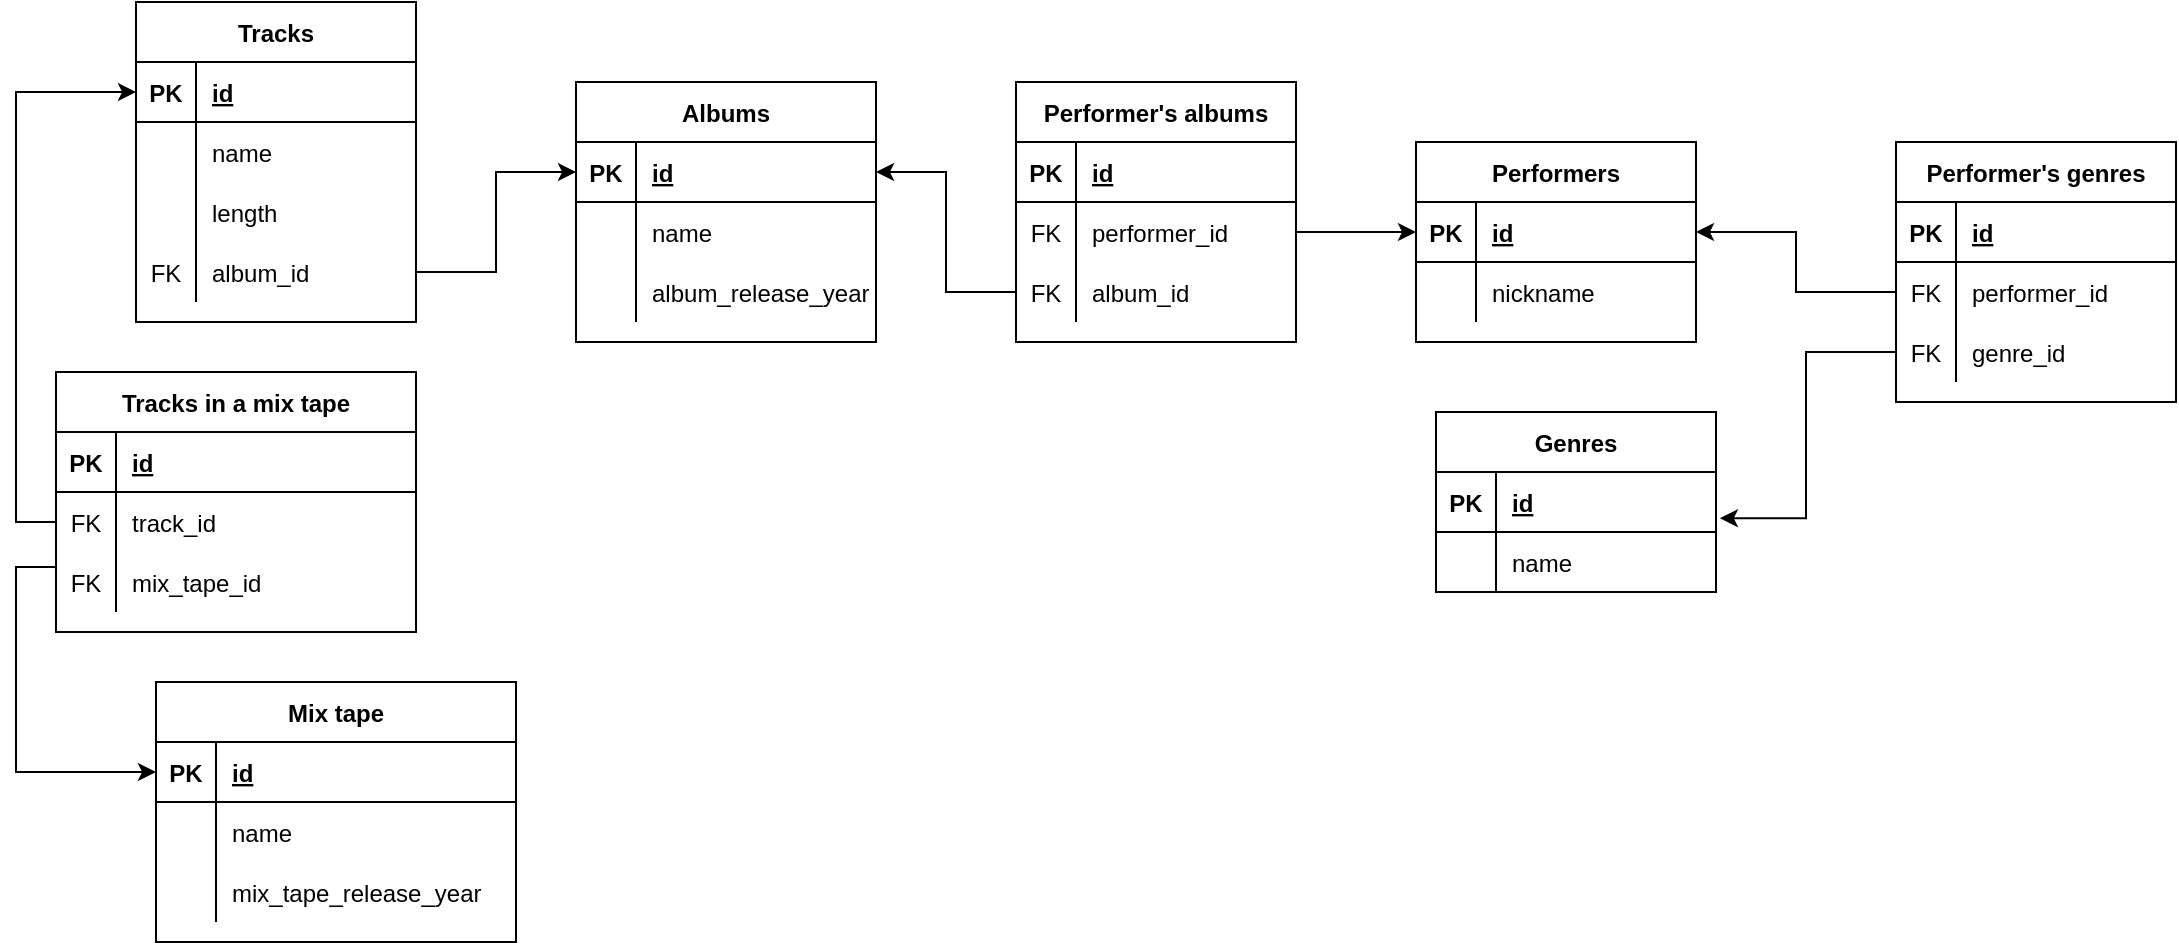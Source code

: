 <mxfile version="20.1.1" type="device"><diagram id="xyAROBYFYp7R5GpqZVdr" name="Page-1"><mxGraphModel dx="1221" dy="566" grid="1" gridSize="10" guides="1" tooltips="1" connect="1" arrows="1" fold="1" page="1" pageScale="1" pageWidth="827" pageHeight="1169" math="0" shadow="0"><root><mxCell id="0"/><mxCell id="1" parent="0"/><mxCell id="HgymeyclJvpJ8dhlGQ1u-1" value="Genres" style="shape=table;startSize=30;container=1;collapsible=1;childLayout=tableLayout;fixedRows=1;rowLines=0;fontStyle=1;align=center;resizeLast=1;" parent="1" vertex="1"><mxGeometry x="730" y="475" width="140" height="90" as="geometry"/></mxCell><mxCell id="HgymeyclJvpJ8dhlGQ1u-2" value="" style="shape=tableRow;horizontal=0;startSize=0;swimlaneHead=0;swimlaneBody=0;fillColor=none;collapsible=0;dropTarget=0;points=[[0,0.5],[1,0.5]];portConstraint=eastwest;top=0;left=0;right=0;bottom=1;" parent="HgymeyclJvpJ8dhlGQ1u-1" vertex="1"><mxGeometry y="30" width="140" height="30" as="geometry"/></mxCell><mxCell id="HgymeyclJvpJ8dhlGQ1u-3" value="PK" style="shape=partialRectangle;connectable=0;fillColor=none;top=0;left=0;bottom=0;right=0;fontStyle=1;overflow=hidden;" parent="HgymeyclJvpJ8dhlGQ1u-2" vertex="1"><mxGeometry width="30" height="30" as="geometry"><mxRectangle width="30" height="30" as="alternateBounds"/></mxGeometry></mxCell><mxCell id="HgymeyclJvpJ8dhlGQ1u-4" value="id" style="shape=partialRectangle;connectable=0;fillColor=none;top=0;left=0;bottom=0;right=0;align=left;spacingLeft=6;fontStyle=5;overflow=hidden;" parent="HgymeyclJvpJ8dhlGQ1u-2" vertex="1"><mxGeometry x="30" width="110" height="30" as="geometry"><mxRectangle width="110" height="30" as="alternateBounds"/></mxGeometry></mxCell><mxCell id="HgymeyclJvpJ8dhlGQ1u-5" value="" style="shape=tableRow;horizontal=0;startSize=0;swimlaneHead=0;swimlaneBody=0;fillColor=none;collapsible=0;dropTarget=0;points=[[0,0.5],[1,0.5]];portConstraint=eastwest;top=0;left=0;right=0;bottom=0;" parent="HgymeyclJvpJ8dhlGQ1u-1" vertex="1"><mxGeometry y="60" width="140" height="30" as="geometry"/></mxCell><mxCell id="HgymeyclJvpJ8dhlGQ1u-6" value="" style="shape=partialRectangle;connectable=0;fillColor=none;top=0;left=0;bottom=0;right=0;editable=1;overflow=hidden;" parent="HgymeyclJvpJ8dhlGQ1u-5" vertex="1"><mxGeometry width="30" height="30" as="geometry"><mxRectangle width="30" height="30" as="alternateBounds"/></mxGeometry></mxCell><mxCell id="HgymeyclJvpJ8dhlGQ1u-7" value="name" style="shape=partialRectangle;connectable=0;fillColor=none;top=0;left=0;bottom=0;right=0;align=left;spacingLeft=6;overflow=hidden;" parent="HgymeyclJvpJ8dhlGQ1u-5" vertex="1"><mxGeometry x="30" width="110" height="30" as="geometry"><mxRectangle width="110" height="30" as="alternateBounds"/></mxGeometry></mxCell><mxCell id="zpjADB9ZAXVHmQKha8J_-81" style="edgeStyle=orthogonalEdgeStyle;rounded=0;orthogonalLoop=1;jettySize=auto;html=1;entryX=1;entryY=0.5;entryDx=0;entryDy=0;fontFamily=Helvetica;fontSize=12;fontColor=default;" parent="HgymeyclJvpJ8dhlGQ1u-1" target="HgymeyclJvpJ8dhlGQ1u-2" edge="1"><mxGeometry relative="1" as="geometry"><mxPoint x="140" y="45" as="sourcePoint"/></mxGeometry></mxCell><mxCell id="HgymeyclJvpJ8dhlGQ1u-14" value="Performers" style="shape=table;startSize=30;container=1;collapsible=1;childLayout=tableLayout;fixedRows=1;rowLines=0;fontStyle=1;align=center;resizeLast=1;" parent="1" vertex="1"><mxGeometry x="720" y="340" width="140" height="100" as="geometry"/></mxCell><mxCell id="HgymeyclJvpJ8dhlGQ1u-15" value="" style="shape=tableRow;horizontal=0;startSize=0;swimlaneHead=0;swimlaneBody=0;fillColor=none;collapsible=0;dropTarget=0;points=[[0,0.5],[1,0.5]];portConstraint=eastwest;top=0;left=0;right=0;bottom=1;" parent="HgymeyclJvpJ8dhlGQ1u-14" vertex="1"><mxGeometry y="30" width="140" height="30" as="geometry"/></mxCell><mxCell id="HgymeyclJvpJ8dhlGQ1u-16" value="PK" style="shape=partialRectangle;connectable=0;fillColor=none;top=0;left=0;bottom=0;right=0;fontStyle=1;overflow=hidden;" parent="HgymeyclJvpJ8dhlGQ1u-15" vertex="1"><mxGeometry width="30" height="30" as="geometry"><mxRectangle width="30" height="30" as="alternateBounds"/></mxGeometry></mxCell><mxCell id="HgymeyclJvpJ8dhlGQ1u-17" value="id" style="shape=partialRectangle;connectable=0;fillColor=none;top=0;left=0;bottom=0;right=0;align=left;spacingLeft=6;fontStyle=5;overflow=hidden;" parent="HgymeyclJvpJ8dhlGQ1u-15" vertex="1"><mxGeometry x="30" width="110" height="30" as="geometry"><mxRectangle width="110" height="30" as="alternateBounds"/></mxGeometry></mxCell><mxCell id="HgymeyclJvpJ8dhlGQ1u-18" value="" style="shape=tableRow;horizontal=0;startSize=0;swimlaneHead=0;swimlaneBody=0;fillColor=none;collapsible=0;dropTarget=0;points=[[0,0.5],[1,0.5]];portConstraint=eastwest;top=0;left=0;right=0;bottom=0;" parent="HgymeyclJvpJ8dhlGQ1u-14" vertex="1"><mxGeometry y="60" width="140" height="30" as="geometry"/></mxCell><mxCell id="HgymeyclJvpJ8dhlGQ1u-19" value="" style="shape=partialRectangle;connectable=0;fillColor=none;top=0;left=0;bottom=0;right=0;editable=1;overflow=hidden;" parent="HgymeyclJvpJ8dhlGQ1u-18" vertex="1"><mxGeometry width="30" height="30" as="geometry"><mxRectangle width="30" height="30" as="alternateBounds"/></mxGeometry></mxCell><mxCell id="HgymeyclJvpJ8dhlGQ1u-20" value="nickname" style="shape=partialRectangle;connectable=0;fillColor=none;top=0;left=0;bottom=0;right=0;align=left;spacingLeft=6;overflow=hidden;" parent="HgymeyclJvpJ8dhlGQ1u-18" vertex="1"><mxGeometry x="30" width="110" height="30" as="geometry"><mxRectangle width="110" height="30" as="alternateBounds"/></mxGeometry></mxCell><mxCell id="HgymeyclJvpJ8dhlGQ1u-29" value="Albums" style="shape=table;startSize=30;container=1;collapsible=1;childLayout=tableLayout;fixedRows=1;rowLines=0;fontStyle=1;align=center;resizeLast=1;" parent="1" vertex="1"><mxGeometry x="300" y="310" width="150" height="130" as="geometry"/></mxCell><mxCell id="HgymeyclJvpJ8dhlGQ1u-30" value="" style="shape=tableRow;horizontal=0;startSize=0;swimlaneHead=0;swimlaneBody=0;fillColor=none;collapsible=0;dropTarget=0;points=[[0,0.5],[1,0.5]];portConstraint=eastwest;top=0;left=0;right=0;bottom=1;" parent="HgymeyclJvpJ8dhlGQ1u-29" vertex="1"><mxGeometry y="30" width="150" height="30" as="geometry"/></mxCell><mxCell id="HgymeyclJvpJ8dhlGQ1u-31" value="PK" style="shape=partialRectangle;connectable=0;fillColor=none;top=0;left=0;bottom=0;right=0;fontStyle=1;overflow=hidden;" parent="HgymeyclJvpJ8dhlGQ1u-30" vertex="1"><mxGeometry width="30" height="30" as="geometry"><mxRectangle width="30" height="30" as="alternateBounds"/></mxGeometry></mxCell><mxCell id="HgymeyclJvpJ8dhlGQ1u-32" value="id" style="shape=partialRectangle;connectable=0;fillColor=none;top=0;left=0;bottom=0;right=0;align=left;spacingLeft=6;fontStyle=5;overflow=hidden;" parent="HgymeyclJvpJ8dhlGQ1u-30" vertex="1"><mxGeometry x="30" width="120" height="30" as="geometry"><mxRectangle width="120" height="30" as="alternateBounds"/></mxGeometry></mxCell><mxCell id="HgymeyclJvpJ8dhlGQ1u-33" value="" style="shape=tableRow;horizontal=0;startSize=0;swimlaneHead=0;swimlaneBody=0;fillColor=none;collapsible=0;dropTarget=0;points=[[0,0.5],[1,0.5]];portConstraint=eastwest;top=0;left=0;right=0;bottom=0;" parent="HgymeyclJvpJ8dhlGQ1u-29" vertex="1"><mxGeometry y="60" width="150" height="30" as="geometry"/></mxCell><mxCell id="HgymeyclJvpJ8dhlGQ1u-34" value="" style="shape=partialRectangle;connectable=0;fillColor=none;top=0;left=0;bottom=0;right=0;editable=1;overflow=hidden;" parent="HgymeyclJvpJ8dhlGQ1u-33" vertex="1"><mxGeometry width="30" height="30" as="geometry"><mxRectangle width="30" height="30" as="alternateBounds"/></mxGeometry></mxCell><mxCell id="HgymeyclJvpJ8dhlGQ1u-35" value="name" style="shape=partialRectangle;connectable=0;fillColor=none;top=0;left=0;bottom=0;right=0;align=left;spacingLeft=6;overflow=hidden;" parent="HgymeyclJvpJ8dhlGQ1u-33" vertex="1"><mxGeometry x="30" width="120" height="30" as="geometry"><mxRectangle width="120" height="30" as="alternateBounds"/></mxGeometry></mxCell><mxCell id="HgymeyclJvpJ8dhlGQ1u-36" value="" style="shape=tableRow;horizontal=0;startSize=0;swimlaneHead=0;swimlaneBody=0;fillColor=none;collapsible=0;dropTarget=0;points=[[0,0.5],[1,0.5]];portConstraint=eastwest;top=0;left=0;right=0;bottom=0;" parent="HgymeyclJvpJ8dhlGQ1u-29" vertex="1"><mxGeometry y="90" width="150" height="30" as="geometry"/></mxCell><mxCell id="HgymeyclJvpJ8dhlGQ1u-37" value="" style="shape=partialRectangle;connectable=0;fillColor=none;top=0;left=0;bottom=0;right=0;editable=1;overflow=hidden;" parent="HgymeyclJvpJ8dhlGQ1u-36" vertex="1"><mxGeometry width="30" height="30" as="geometry"><mxRectangle width="30" height="30" as="alternateBounds"/></mxGeometry></mxCell><mxCell id="HgymeyclJvpJ8dhlGQ1u-38" value="album_release_year" style="shape=partialRectangle;connectable=0;fillColor=none;top=0;left=0;bottom=0;right=0;align=left;spacingLeft=6;overflow=hidden;" parent="HgymeyclJvpJ8dhlGQ1u-36" vertex="1"><mxGeometry x="30" width="120" height="30" as="geometry"><mxRectangle width="120" height="30" as="alternateBounds"/></mxGeometry></mxCell><mxCell id="HgymeyclJvpJ8dhlGQ1u-43" value="Tracks" style="shape=table;startSize=30;container=1;collapsible=1;childLayout=tableLayout;fixedRows=1;rowLines=0;fontStyle=1;align=center;resizeLast=1;" parent="1" vertex="1"><mxGeometry x="80" y="270" width="140" height="160" as="geometry"/></mxCell><mxCell id="HgymeyclJvpJ8dhlGQ1u-44" value="" style="shape=tableRow;horizontal=0;startSize=0;swimlaneHead=0;swimlaneBody=0;fillColor=none;collapsible=0;dropTarget=0;points=[[0,0.5],[1,0.5]];portConstraint=eastwest;top=0;left=0;right=0;bottom=1;" parent="HgymeyclJvpJ8dhlGQ1u-43" vertex="1"><mxGeometry y="30" width="140" height="30" as="geometry"/></mxCell><mxCell id="HgymeyclJvpJ8dhlGQ1u-45" value="PK" style="shape=partialRectangle;connectable=0;fillColor=none;top=0;left=0;bottom=0;right=0;fontStyle=1;overflow=hidden;" parent="HgymeyclJvpJ8dhlGQ1u-44" vertex="1"><mxGeometry width="30" height="30" as="geometry"><mxRectangle width="30" height="30" as="alternateBounds"/></mxGeometry></mxCell><mxCell id="HgymeyclJvpJ8dhlGQ1u-46" value="id" style="shape=partialRectangle;connectable=0;fillColor=none;top=0;left=0;bottom=0;right=0;align=left;spacingLeft=6;fontStyle=5;overflow=hidden;" parent="HgymeyclJvpJ8dhlGQ1u-44" vertex="1"><mxGeometry x="30" width="110" height="30" as="geometry"><mxRectangle width="110" height="30" as="alternateBounds"/></mxGeometry></mxCell><mxCell id="HgymeyclJvpJ8dhlGQ1u-47" value="" style="shape=tableRow;horizontal=0;startSize=0;swimlaneHead=0;swimlaneBody=0;fillColor=none;collapsible=0;dropTarget=0;points=[[0,0.5],[1,0.5]];portConstraint=eastwest;top=0;left=0;right=0;bottom=0;" parent="HgymeyclJvpJ8dhlGQ1u-43" vertex="1"><mxGeometry y="60" width="140" height="30" as="geometry"/></mxCell><mxCell id="HgymeyclJvpJ8dhlGQ1u-48" value="" style="shape=partialRectangle;connectable=0;fillColor=none;top=0;left=0;bottom=0;right=0;editable=1;overflow=hidden;" parent="HgymeyclJvpJ8dhlGQ1u-47" vertex="1"><mxGeometry width="30" height="30" as="geometry"><mxRectangle width="30" height="30" as="alternateBounds"/></mxGeometry></mxCell><mxCell id="HgymeyclJvpJ8dhlGQ1u-49" value="name" style="shape=partialRectangle;connectable=0;fillColor=none;top=0;left=0;bottom=0;right=0;align=left;spacingLeft=6;overflow=hidden;" parent="HgymeyclJvpJ8dhlGQ1u-47" vertex="1"><mxGeometry x="30" width="110" height="30" as="geometry"><mxRectangle width="110" height="30" as="alternateBounds"/></mxGeometry></mxCell><mxCell id="HgymeyclJvpJ8dhlGQ1u-50" value="" style="shape=tableRow;horizontal=0;startSize=0;swimlaneHead=0;swimlaneBody=0;fillColor=none;collapsible=0;dropTarget=0;points=[[0,0.5],[1,0.5]];portConstraint=eastwest;top=0;left=0;right=0;bottom=0;" parent="HgymeyclJvpJ8dhlGQ1u-43" vertex="1"><mxGeometry y="90" width="140" height="30" as="geometry"/></mxCell><mxCell id="HgymeyclJvpJ8dhlGQ1u-51" value="" style="shape=partialRectangle;connectable=0;fillColor=none;top=0;left=0;bottom=0;right=0;editable=1;overflow=hidden;" parent="HgymeyclJvpJ8dhlGQ1u-50" vertex="1"><mxGeometry width="30" height="30" as="geometry"><mxRectangle width="30" height="30" as="alternateBounds"/></mxGeometry></mxCell><mxCell id="HgymeyclJvpJ8dhlGQ1u-52" value="length" style="shape=partialRectangle;connectable=0;fillColor=none;top=0;left=0;bottom=0;right=0;align=left;spacingLeft=6;overflow=hidden;" parent="HgymeyclJvpJ8dhlGQ1u-50" vertex="1"><mxGeometry x="30" width="110" height="30" as="geometry"><mxRectangle width="110" height="30" as="alternateBounds"/></mxGeometry></mxCell><mxCell id="HgymeyclJvpJ8dhlGQ1u-53" value="" style="shape=tableRow;horizontal=0;startSize=0;swimlaneHead=0;swimlaneBody=0;fillColor=none;collapsible=0;dropTarget=0;points=[[0,0.5],[1,0.5]];portConstraint=eastwest;top=0;left=0;right=0;bottom=0;" parent="HgymeyclJvpJ8dhlGQ1u-43" vertex="1"><mxGeometry y="120" width="140" height="30" as="geometry"/></mxCell><mxCell id="HgymeyclJvpJ8dhlGQ1u-54" value="FK" style="shape=partialRectangle;connectable=0;fillColor=none;top=0;left=0;bottom=0;right=0;editable=1;overflow=hidden;" parent="HgymeyclJvpJ8dhlGQ1u-53" vertex="1"><mxGeometry width="30" height="30" as="geometry"><mxRectangle width="30" height="30" as="alternateBounds"/></mxGeometry></mxCell><mxCell id="HgymeyclJvpJ8dhlGQ1u-55" value="album_id" style="shape=partialRectangle;connectable=0;fillColor=none;top=0;left=0;bottom=0;right=0;align=left;spacingLeft=6;overflow=hidden;" parent="HgymeyclJvpJ8dhlGQ1u-53" vertex="1"><mxGeometry x="30" width="110" height="30" as="geometry"><mxRectangle width="110" height="30" as="alternateBounds"/></mxGeometry></mxCell><mxCell id="HgymeyclJvpJ8dhlGQ1u-82" style="edgeStyle=orthogonalEdgeStyle;rounded=0;orthogonalLoop=1;jettySize=auto;html=1;exitX=1;exitY=0.5;exitDx=0;exitDy=0;" parent="1" source="HgymeyclJvpJ8dhlGQ1u-53" target="HgymeyclJvpJ8dhlGQ1u-30" edge="1"><mxGeometry relative="1" as="geometry"/></mxCell><mxCell id="zpjADB9ZAXVHmQKha8J_-1" value="Performer's genres" style="shape=table;startSize=30;container=1;collapsible=1;childLayout=tableLayout;fixedRows=1;rowLines=0;fontStyle=1;align=center;resizeLast=1;" parent="1" vertex="1"><mxGeometry x="960" y="340" width="140" height="130" as="geometry"/></mxCell><mxCell id="zpjADB9ZAXVHmQKha8J_-2" value="" style="shape=tableRow;horizontal=0;startSize=0;swimlaneHead=0;swimlaneBody=0;fillColor=none;collapsible=0;dropTarget=0;points=[[0,0.5],[1,0.5]];portConstraint=eastwest;top=0;left=0;right=0;bottom=1;" parent="zpjADB9ZAXVHmQKha8J_-1" vertex="1"><mxGeometry y="30" width="140" height="30" as="geometry"/></mxCell><mxCell id="zpjADB9ZAXVHmQKha8J_-3" value="PK" style="shape=partialRectangle;connectable=0;fillColor=none;top=0;left=0;bottom=0;right=0;fontStyle=1;overflow=hidden;" parent="zpjADB9ZAXVHmQKha8J_-2" vertex="1"><mxGeometry width="30" height="30" as="geometry"><mxRectangle width="30" height="30" as="alternateBounds"/></mxGeometry></mxCell><mxCell id="zpjADB9ZAXVHmQKha8J_-4" value="id" style="shape=partialRectangle;connectable=0;fillColor=none;top=0;left=0;bottom=0;right=0;align=left;spacingLeft=6;fontStyle=5;overflow=hidden;" parent="zpjADB9ZAXVHmQKha8J_-2" vertex="1"><mxGeometry x="30" width="110" height="30" as="geometry"><mxRectangle width="110" height="30" as="alternateBounds"/></mxGeometry></mxCell><mxCell id="zpjADB9ZAXVHmQKha8J_-5" value="" style="shape=tableRow;horizontal=0;startSize=0;swimlaneHead=0;swimlaneBody=0;fillColor=none;collapsible=0;dropTarget=0;points=[[0,0.5],[1,0.5]];portConstraint=eastwest;top=0;left=0;right=0;bottom=0;" parent="zpjADB9ZAXVHmQKha8J_-1" vertex="1"><mxGeometry y="60" width="140" height="30" as="geometry"/></mxCell><mxCell id="zpjADB9ZAXVHmQKha8J_-6" value="FK" style="shape=partialRectangle;connectable=0;fillColor=none;top=0;left=0;bottom=0;right=0;editable=1;overflow=hidden;" parent="zpjADB9ZAXVHmQKha8J_-5" vertex="1"><mxGeometry width="30" height="30" as="geometry"><mxRectangle width="30" height="30" as="alternateBounds"/></mxGeometry></mxCell><mxCell id="zpjADB9ZAXVHmQKha8J_-7" value="performer_id" style="shape=partialRectangle;connectable=0;fillColor=none;top=0;left=0;bottom=0;right=0;align=left;spacingLeft=6;overflow=hidden;" parent="zpjADB9ZAXVHmQKha8J_-5" vertex="1"><mxGeometry x="30" width="110" height="30" as="geometry"><mxRectangle width="110" height="30" as="alternateBounds"/></mxGeometry></mxCell><mxCell id="zpjADB9ZAXVHmQKha8J_-8" value="" style="shape=tableRow;horizontal=0;startSize=0;swimlaneHead=0;swimlaneBody=0;fillColor=none;collapsible=0;dropTarget=0;points=[[0,0.5],[1,0.5]];portConstraint=eastwest;top=0;left=0;right=0;bottom=0;" parent="zpjADB9ZAXVHmQKha8J_-1" vertex="1"><mxGeometry y="90" width="140" height="30" as="geometry"/></mxCell><mxCell id="zpjADB9ZAXVHmQKha8J_-9" value="FK" style="shape=partialRectangle;connectable=0;fillColor=none;top=0;left=0;bottom=0;right=0;editable=1;overflow=hidden;" parent="zpjADB9ZAXVHmQKha8J_-8" vertex="1"><mxGeometry width="30" height="30" as="geometry"><mxRectangle width="30" height="30" as="alternateBounds"/></mxGeometry></mxCell><mxCell id="zpjADB9ZAXVHmQKha8J_-10" value="genre_id" style="shape=partialRectangle;connectable=0;fillColor=none;top=0;left=0;bottom=0;right=0;align=left;spacingLeft=6;overflow=hidden;" parent="zpjADB9ZAXVHmQKha8J_-8" vertex="1"><mxGeometry x="30" width="110" height="30" as="geometry"><mxRectangle width="110" height="30" as="alternateBounds"/></mxGeometry></mxCell><mxCell id="zpjADB9ZAXVHmQKha8J_-16" value="Performer's albums" style="shape=table;startSize=30;container=1;collapsible=1;childLayout=tableLayout;fixedRows=1;rowLines=0;fontStyle=1;align=center;resizeLast=1;" parent="1" vertex="1"><mxGeometry x="520" y="310" width="140" height="130" as="geometry"/></mxCell><mxCell id="zpjADB9ZAXVHmQKha8J_-17" value="" style="shape=tableRow;horizontal=0;startSize=0;swimlaneHead=0;swimlaneBody=0;fillColor=none;collapsible=0;dropTarget=0;points=[[0,0.5],[1,0.5]];portConstraint=eastwest;top=0;left=0;right=0;bottom=1;" parent="zpjADB9ZAXVHmQKha8J_-16" vertex="1"><mxGeometry y="30" width="140" height="30" as="geometry"/></mxCell><mxCell id="zpjADB9ZAXVHmQKha8J_-18" value="PK" style="shape=partialRectangle;connectable=0;fillColor=none;top=0;left=0;bottom=0;right=0;fontStyle=1;overflow=hidden;" parent="zpjADB9ZAXVHmQKha8J_-17" vertex="1"><mxGeometry width="30" height="30" as="geometry"><mxRectangle width="30" height="30" as="alternateBounds"/></mxGeometry></mxCell><mxCell id="zpjADB9ZAXVHmQKha8J_-19" value="id" style="shape=partialRectangle;connectable=0;fillColor=none;top=0;left=0;bottom=0;right=0;align=left;spacingLeft=6;fontStyle=5;overflow=hidden;" parent="zpjADB9ZAXVHmQKha8J_-17" vertex="1"><mxGeometry x="30" width="110" height="30" as="geometry"><mxRectangle width="110" height="30" as="alternateBounds"/></mxGeometry></mxCell><mxCell id="zpjADB9ZAXVHmQKha8J_-20" value="" style="shape=tableRow;horizontal=0;startSize=0;swimlaneHead=0;swimlaneBody=0;fillColor=none;collapsible=0;dropTarget=0;points=[[0,0.5],[1,0.5]];portConstraint=eastwest;top=0;left=0;right=0;bottom=0;" parent="zpjADB9ZAXVHmQKha8J_-16" vertex="1"><mxGeometry y="60" width="140" height="30" as="geometry"/></mxCell><mxCell id="zpjADB9ZAXVHmQKha8J_-21" value="FK" style="shape=partialRectangle;connectable=0;fillColor=none;top=0;left=0;bottom=0;right=0;editable=1;overflow=hidden;" parent="zpjADB9ZAXVHmQKha8J_-20" vertex="1"><mxGeometry width="30" height="30" as="geometry"><mxRectangle width="30" height="30" as="alternateBounds"/></mxGeometry></mxCell><mxCell id="zpjADB9ZAXVHmQKha8J_-22" value="performer_id" style="shape=partialRectangle;connectable=0;fillColor=none;top=0;left=0;bottom=0;right=0;align=left;spacingLeft=6;overflow=hidden;" parent="zpjADB9ZAXVHmQKha8J_-20" vertex="1"><mxGeometry x="30" width="110" height="30" as="geometry"><mxRectangle width="110" height="30" as="alternateBounds"/></mxGeometry></mxCell><mxCell id="zpjADB9ZAXVHmQKha8J_-23" value="" style="shape=tableRow;horizontal=0;startSize=0;swimlaneHead=0;swimlaneBody=0;fillColor=none;collapsible=0;dropTarget=0;points=[[0,0.5],[1,0.5]];portConstraint=eastwest;top=0;left=0;right=0;bottom=0;" parent="zpjADB9ZAXVHmQKha8J_-16" vertex="1"><mxGeometry y="90" width="140" height="30" as="geometry"/></mxCell><mxCell id="zpjADB9ZAXVHmQKha8J_-24" value="FK" style="shape=partialRectangle;connectable=0;fillColor=none;top=0;left=0;bottom=0;right=0;editable=1;overflow=hidden;" parent="zpjADB9ZAXVHmQKha8J_-23" vertex="1"><mxGeometry width="30" height="30" as="geometry"><mxRectangle width="30" height="30" as="alternateBounds"/></mxGeometry></mxCell><mxCell id="zpjADB9ZAXVHmQKha8J_-25" value="album_id" style="shape=partialRectangle;connectable=0;fillColor=none;top=0;left=0;bottom=0;right=0;align=left;spacingLeft=6;overflow=hidden;" parent="zpjADB9ZAXVHmQKha8J_-23" vertex="1"><mxGeometry x="30" width="110" height="30" as="geometry"><mxRectangle width="110" height="30" as="alternateBounds"/></mxGeometry></mxCell><mxCell id="TU0OsPpBEVVD0um966xC-19" style="edgeStyle=orthogonalEdgeStyle;rounded=0;orthogonalLoop=1;jettySize=auto;html=1;exitX=0;exitY=0.75;exitDx=0;exitDy=0;entryX=0;entryY=0.5;entryDx=0;entryDy=0;" edge="1" parent="1" source="zpjADB9ZAXVHmQKha8J_-31" target="TU0OsPpBEVVD0um966xC-2"><mxGeometry relative="1" as="geometry"/></mxCell><mxCell id="zpjADB9ZAXVHmQKha8J_-31" value="Tracks in a mix tape" style="shape=table;startSize=30;container=1;collapsible=1;childLayout=tableLayout;fixedRows=1;rowLines=0;fontStyle=1;align=center;resizeLast=1;" parent="1" vertex="1"><mxGeometry x="40" y="455" width="180" height="130" as="geometry"/></mxCell><mxCell id="zpjADB9ZAXVHmQKha8J_-32" value="" style="shape=tableRow;horizontal=0;startSize=0;swimlaneHead=0;swimlaneBody=0;fillColor=none;collapsible=0;dropTarget=0;points=[[0,0.5],[1,0.5]];portConstraint=eastwest;top=0;left=0;right=0;bottom=1;" parent="zpjADB9ZAXVHmQKha8J_-31" vertex="1"><mxGeometry y="30" width="180" height="30" as="geometry"/></mxCell><mxCell id="zpjADB9ZAXVHmQKha8J_-33" value="PK" style="shape=partialRectangle;connectable=0;fillColor=none;top=0;left=0;bottom=0;right=0;fontStyle=1;overflow=hidden;" parent="zpjADB9ZAXVHmQKha8J_-32" vertex="1"><mxGeometry width="30" height="30" as="geometry"><mxRectangle width="30" height="30" as="alternateBounds"/></mxGeometry></mxCell><mxCell id="zpjADB9ZAXVHmQKha8J_-34" value="id" style="shape=partialRectangle;connectable=0;fillColor=none;top=0;left=0;bottom=0;right=0;align=left;spacingLeft=6;fontStyle=5;overflow=hidden;" parent="zpjADB9ZAXVHmQKha8J_-32" vertex="1"><mxGeometry x="30" width="150" height="30" as="geometry"><mxRectangle width="150" height="30" as="alternateBounds"/></mxGeometry></mxCell><mxCell id="zpjADB9ZAXVHmQKha8J_-41" value="" style="shape=tableRow;horizontal=0;startSize=0;swimlaneHead=0;swimlaneBody=0;fillColor=none;collapsible=0;dropTarget=0;points=[[0,0.5],[1,0.5]];portConstraint=eastwest;top=0;left=0;right=0;bottom=0;" parent="zpjADB9ZAXVHmQKha8J_-31" vertex="1"><mxGeometry y="60" width="180" height="30" as="geometry"/></mxCell><mxCell id="zpjADB9ZAXVHmQKha8J_-42" value="FK" style="shape=partialRectangle;connectable=0;fillColor=none;top=0;left=0;bottom=0;right=0;editable=1;overflow=hidden;" parent="zpjADB9ZAXVHmQKha8J_-41" vertex="1"><mxGeometry width="30" height="30" as="geometry"><mxRectangle width="30" height="30" as="alternateBounds"/></mxGeometry></mxCell><mxCell id="zpjADB9ZAXVHmQKha8J_-43" value="track_id" style="shape=partialRectangle;connectable=0;fillColor=none;top=0;left=0;bottom=0;right=0;align=left;spacingLeft=6;overflow=hidden;" parent="zpjADB9ZAXVHmQKha8J_-41" vertex="1"><mxGeometry x="30" width="150" height="30" as="geometry"><mxRectangle width="150" height="30" as="alternateBounds"/></mxGeometry></mxCell><mxCell id="zpjADB9ZAXVHmQKha8J_-73" style="shape=tableRow;horizontal=0;startSize=0;swimlaneHead=0;swimlaneBody=0;fillColor=none;collapsible=0;dropTarget=0;points=[[0,0.5],[1,0.5]];portConstraint=eastwest;top=0;left=0;right=0;bottom=0;" parent="zpjADB9ZAXVHmQKha8J_-31" vertex="1"><mxGeometry y="90" width="180" height="30" as="geometry"/></mxCell><mxCell id="zpjADB9ZAXVHmQKha8J_-74" value="FK" style="shape=partialRectangle;connectable=0;fillColor=none;top=0;left=0;bottom=0;right=0;editable=1;overflow=hidden;" parent="zpjADB9ZAXVHmQKha8J_-73" vertex="1"><mxGeometry width="30" height="30" as="geometry"><mxRectangle width="30" height="30" as="alternateBounds"/></mxGeometry></mxCell><mxCell id="zpjADB9ZAXVHmQKha8J_-75" value="mix_tape_id" style="shape=partialRectangle;connectable=0;fillColor=none;top=0;left=0;bottom=0;right=0;align=left;spacingLeft=6;overflow=hidden;" parent="zpjADB9ZAXVHmQKha8J_-73" vertex="1"><mxGeometry x="30" width="150" height="30" as="geometry"><mxRectangle width="150" height="30" as="alternateBounds"/></mxGeometry></mxCell><mxCell id="zpjADB9ZAXVHmQKha8J_-77" style="edgeStyle=orthogonalEdgeStyle;rounded=0;orthogonalLoop=1;jettySize=auto;html=1;exitX=0;exitY=0.5;exitDx=0;exitDy=0;entryX=0;entryY=0.5;entryDx=0;entryDy=0;fontFamily=Helvetica;fontSize=12;fontColor=default;" parent="1" source="zpjADB9ZAXVHmQKha8J_-41" target="HgymeyclJvpJ8dhlGQ1u-44" edge="1"><mxGeometry relative="1" as="geometry"/></mxCell><mxCell id="zpjADB9ZAXVHmQKha8J_-88" style="edgeStyle=orthogonalEdgeStyle;rounded=0;orthogonalLoop=1;jettySize=auto;html=1;exitX=0;exitY=0.5;exitDx=0;exitDy=0;entryX=1;entryY=0.5;entryDx=0;entryDy=0;fontFamily=Helvetica;fontSize=12;fontColor=default;" parent="1" source="zpjADB9ZAXVHmQKha8J_-23" target="HgymeyclJvpJ8dhlGQ1u-30" edge="1"><mxGeometry relative="1" as="geometry"/></mxCell><mxCell id="zpjADB9ZAXVHmQKha8J_-90" style="edgeStyle=orthogonalEdgeStyle;rounded=0;orthogonalLoop=1;jettySize=auto;html=1;exitX=0;exitY=0.5;exitDx=0;exitDy=0;entryX=1;entryY=0.5;entryDx=0;entryDy=0;fontFamily=Helvetica;fontSize=12;fontColor=default;" parent="1" source="zpjADB9ZAXVHmQKha8J_-5" target="HgymeyclJvpJ8dhlGQ1u-15" edge="1"><mxGeometry relative="1" as="geometry"/></mxCell><mxCell id="TU0OsPpBEVVD0um966xC-1" value="Mix tape" style="shape=table;startSize=30;container=1;collapsible=1;childLayout=tableLayout;fixedRows=1;rowLines=0;fontStyle=1;align=center;resizeLast=1;" vertex="1" parent="1"><mxGeometry x="90" y="610" width="180" height="130" as="geometry"/></mxCell><mxCell id="TU0OsPpBEVVD0um966xC-2" value="" style="shape=tableRow;horizontal=0;startSize=0;swimlaneHead=0;swimlaneBody=0;fillColor=none;collapsible=0;dropTarget=0;points=[[0,0.5],[1,0.5]];portConstraint=eastwest;top=0;left=0;right=0;bottom=1;" vertex="1" parent="TU0OsPpBEVVD0um966xC-1"><mxGeometry y="30" width="180" height="30" as="geometry"/></mxCell><mxCell id="TU0OsPpBEVVD0um966xC-3" value="PK" style="shape=partialRectangle;connectable=0;fillColor=none;top=0;left=0;bottom=0;right=0;fontStyle=1;overflow=hidden;" vertex="1" parent="TU0OsPpBEVVD0um966xC-2"><mxGeometry width="30" height="30" as="geometry"><mxRectangle width="30" height="30" as="alternateBounds"/></mxGeometry></mxCell><mxCell id="TU0OsPpBEVVD0um966xC-4" value="id" style="shape=partialRectangle;connectable=0;fillColor=none;top=0;left=0;bottom=0;right=0;align=left;spacingLeft=6;fontStyle=5;overflow=hidden;" vertex="1" parent="TU0OsPpBEVVD0um966xC-2"><mxGeometry x="30" width="150" height="30" as="geometry"><mxRectangle width="150" height="30" as="alternateBounds"/></mxGeometry></mxCell><mxCell id="TU0OsPpBEVVD0um966xC-5" value="" style="shape=tableRow;horizontal=0;startSize=0;swimlaneHead=0;swimlaneBody=0;fillColor=none;collapsible=0;dropTarget=0;points=[[0,0.5],[1,0.5]];portConstraint=eastwest;top=0;left=0;right=0;bottom=0;" vertex="1" parent="TU0OsPpBEVVD0um966xC-1"><mxGeometry y="60" width="180" height="30" as="geometry"/></mxCell><mxCell id="TU0OsPpBEVVD0um966xC-6" value="" style="shape=partialRectangle;connectable=0;fillColor=none;top=0;left=0;bottom=0;right=0;editable=1;overflow=hidden;" vertex="1" parent="TU0OsPpBEVVD0um966xC-5"><mxGeometry width="30" height="30" as="geometry"><mxRectangle width="30" height="30" as="alternateBounds"/></mxGeometry></mxCell><mxCell id="TU0OsPpBEVVD0um966xC-7" value="name" style="shape=partialRectangle;connectable=0;fillColor=none;top=0;left=0;bottom=0;right=0;align=left;spacingLeft=6;overflow=hidden;" vertex="1" parent="TU0OsPpBEVVD0um966xC-5"><mxGeometry x="30" width="150" height="30" as="geometry"><mxRectangle width="150" height="30" as="alternateBounds"/></mxGeometry></mxCell><mxCell id="TU0OsPpBEVVD0um966xC-8" value="" style="shape=tableRow;horizontal=0;startSize=0;swimlaneHead=0;swimlaneBody=0;fillColor=none;collapsible=0;dropTarget=0;points=[[0,0.5],[1,0.5]];portConstraint=eastwest;top=0;left=0;right=0;bottom=0;" vertex="1" parent="TU0OsPpBEVVD0um966xC-1"><mxGeometry y="90" width="180" height="30" as="geometry"/></mxCell><mxCell id="TU0OsPpBEVVD0um966xC-9" value="" style="shape=partialRectangle;connectable=0;fillColor=none;top=0;left=0;bottom=0;right=0;editable=1;overflow=hidden;" vertex="1" parent="TU0OsPpBEVVD0um966xC-8"><mxGeometry width="30" height="30" as="geometry"><mxRectangle width="30" height="30" as="alternateBounds"/></mxGeometry></mxCell><mxCell id="TU0OsPpBEVVD0um966xC-10" value="mix_tape_release_year" style="shape=partialRectangle;connectable=0;fillColor=none;top=0;left=0;bottom=0;right=0;align=left;spacingLeft=6;overflow=hidden;" vertex="1" parent="TU0OsPpBEVVD0um966xC-8"><mxGeometry x="30" width="150" height="30" as="geometry"><mxRectangle width="150" height="30" as="alternateBounds"/></mxGeometry></mxCell><mxCell id="TU0OsPpBEVVD0um966xC-17" style="edgeStyle=orthogonalEdgeStyle;rounded=0;orthogonalLoop=1;jettySize=auto;html=1;exitX=1;exitY=0.5;exitDx=0;exitDy=0;entryX=0;entryY=0.5;entryDx=0;entryDy=0;" edge="1" parent="1" source="zpjADB9ZAXVHmQKha8J_-20" target="HgymeyclJvpJ8dhlGQ1u-15"><mxGeometry relative="1" as="geometry"/></mxCell><mxCell id="TU0OsPpBEVVD0um966xC-20" style="edgeStyle=orthogonalEdgeStyle;rounded=0;orthogonalLoop=1;jettySize=auto;html=1;exitX=0;exitY=0.5;exitDx=0;exitDy=0;entryX=1.014;entryY=0.769;entryDx=0;entryDy=0;entryPerimeter=0;" edge="1" parent="1" source="zpjADB9ZAXVHmQKha8J_-8" target="HgymeyclJvpJ8dhlGQ1u-2"><mxGeometry relative="1" as="geometry"/></mxCell></root></mxGraphModel></diagram></mxfile>